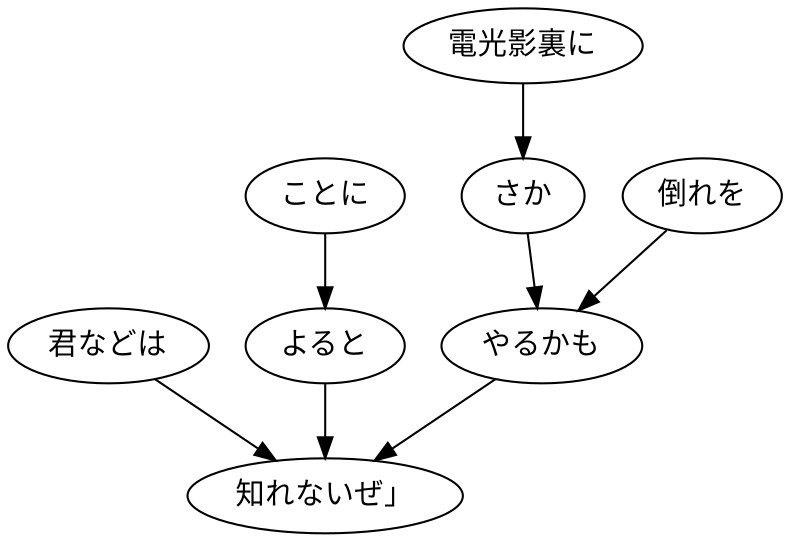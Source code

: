 digraph graph8564 {
	node0 [label="君などは"];
	node1 [label="ことに"];
	node2 [label="よると"];
	node3 [label="電光影裏に"];
	node4 [label="さか"];
	node5 [label="倒れを"];
	node6 [label="やるかも"];
	node7 [label="知れないぜ」"];
	node0 -> node7;
	node1 -> node2;
	node2 -> node7;
	node3 -> node4;
	node4 -> node6;
	node5 -> node6;
	node6 -> node7;
}
